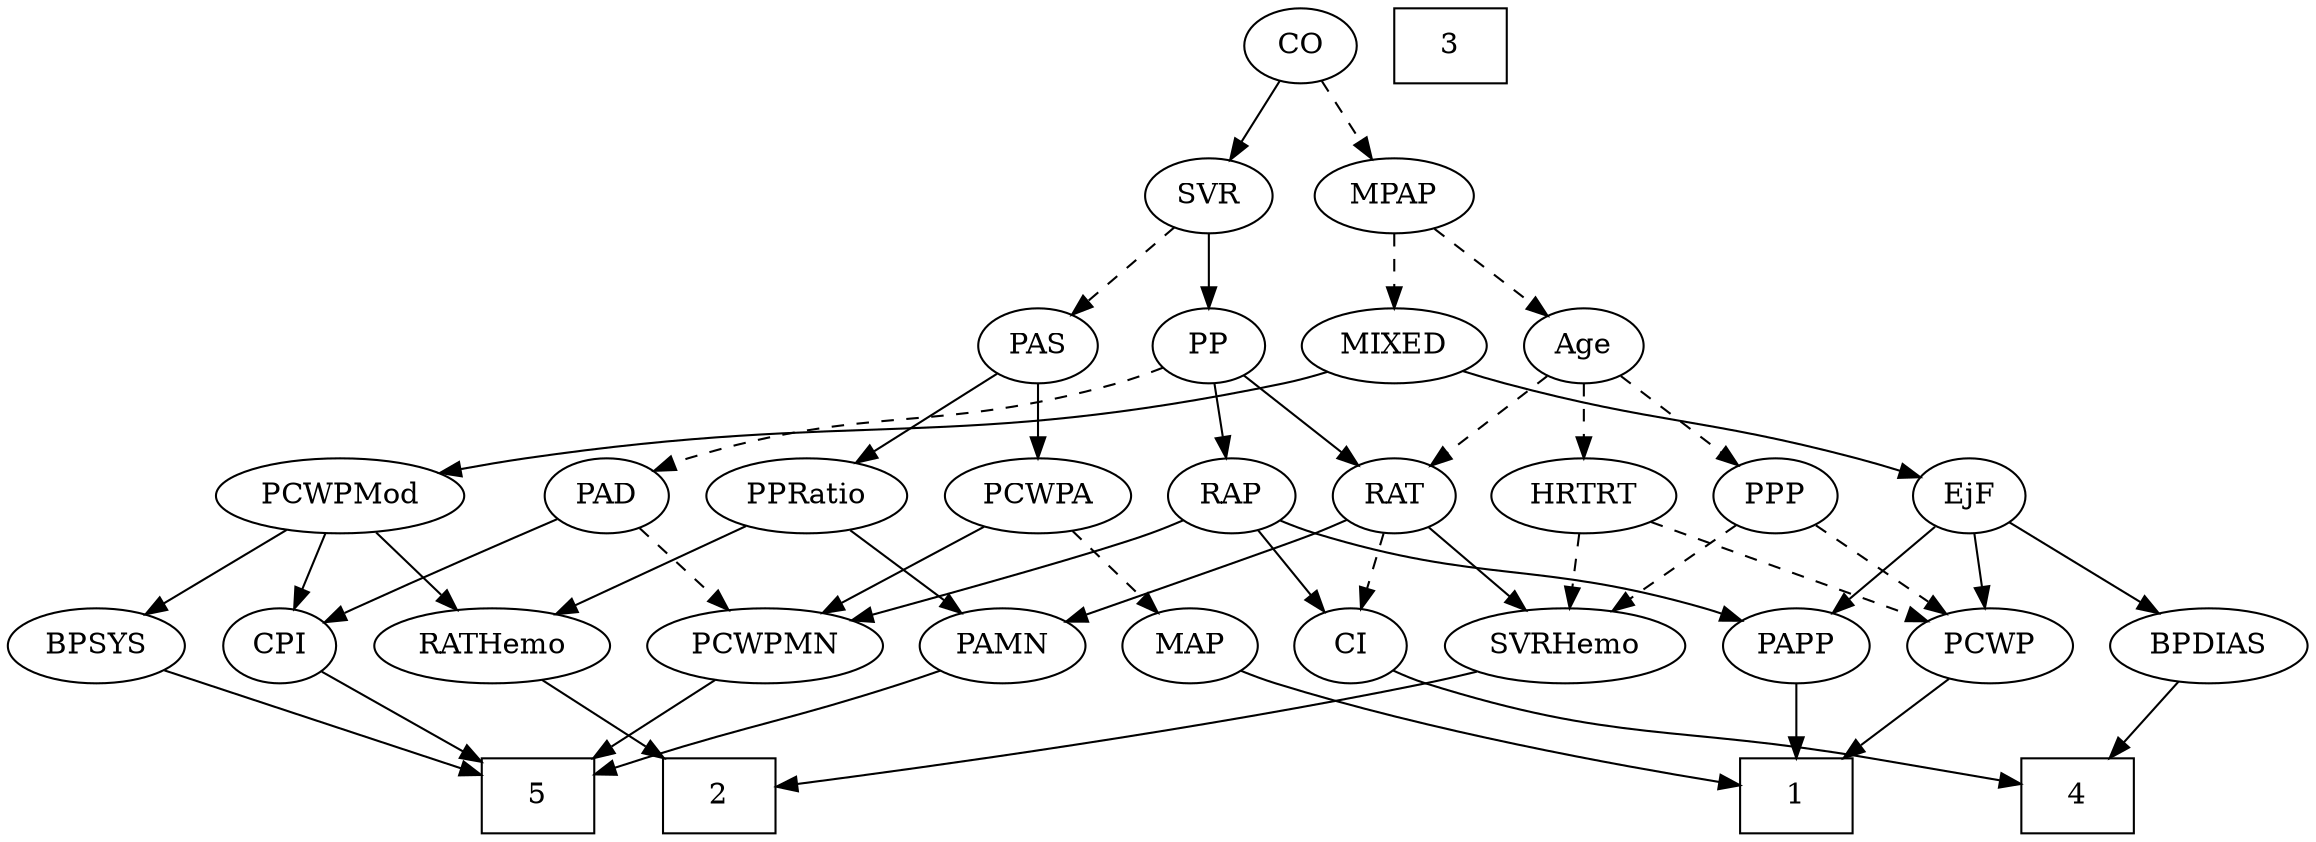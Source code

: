 strict digraph {
	graph [bb="0,0,1014.1,396"];
	node [label="\N"];
	1	[height=0.5,
		pos="557.05,18",
		shape=box,
		width=0.75];
	2	[height=0.5,
		pos="822.05,18",
		shape=box,
		width=0.75];
	3	[height=0.5,
		pos="714.05,378",
		shape=box,
		width=0.75];
	4	[height=0.5,
		pos="697.05,18",
		shape=box,
		width=0.75];
	5	[height=0.5,
		pos="187.05,18",
		shape=box,
		width=0.75];
	Age	[height=0.5,
		pos="812.05,234",
		width=0.75];
	RAT	[height=0.5,
		pos="571.05,162",
		width=0.75827];
	Age -> RAT	[pos="e,592.05,173.84 788.8,224.56 780.42,221.66 770.86,218.52 762.05,216 694.04,196.59 673.84,203.23 607.05,180 605.18,179.35 603.29,\
178.64 601.4,177.88",
		style=dashed];
	PPP	[height=0.5,
		pos="942.05,162",
		width=0.75];
	Age -> PPP	[pos="e,921.45,174.09 832.36,222.06 853.89,210.47 888.09,192.05 912.58,178.86",
		style=dashed];
	HRTRT	[height=0.5,
		pos="857.05,162",
		width=1.1013];
	Age -> HRTRT	[pos="e,846.25,179.8 822.26,217.12 827.74,208.59 834.62,197.89 840.81,188.25",
		style=dashed];
	EjF	[height=0.5,
		pos="753.05,162",
		width=0.75];
	BPDIAS	[height=0.5,
		pos="766.05,90",
		width=1.1735];
	EjF -> BPDIAS	[pos="e,762.84,108.28 756.19,144.05 757.62,136.35 759.35,127.03 760.96,118.36",
		style=solid];
	PCWP	[height=0.5,
		pos="979.05,90",
		width=0.97491];
	EjF -> PCWP	[pos="e,952.2,101.83 777.1,153.43 786.71,150.44 797.89,147.01 808.05,144 864.3,127.34 879.4,126.59 935.05,108 937.58,107.15 940.18,106.25 \
942.8,105.31",
		style=solid];
	PAPP	[height=0.5,
		pos="557.05,90",
		width=0.88464];
	EjF -> PAPP	[pos="e,581.65,101.52 729.63,152.62 721.82,149.85 713.07,146.77 705.05,144 657.62,127.62 645.03,125.62 598.05,108 595.79,107.16 593.48,\
106.26 591.16,105.35",
		style=solid];
	RAP	[height=0.5,
		pos="376.05,162",
		width=0.77632];
	PCWPMN	[height=0.5,
		pos="50.046,90",
		width=1.3902];
	RAP -> PCWPMN	[pos="e,86.686,102.33 354.91,150.08 349.82,147.79 344.32,145.59 339.05,144 239.99,114.12 210.07,130.37 109.05,108 104.95,107.09 100.71,\
106.06 96.485,104.97",
		style=solid];
	CI	[height=0.5,
		pos="390.05,90",
		width=0.75];
	RAP -> CI	[pos="e,386.59,108.28 379.43,144.05 380.98,136.35 382.84,127.03 384.57,118.36",
		style=solid];
	RAP -> PAPP	[pos="e,532.42,101.48 397.81,150.59 402.78,148.32 408.06,146.01 413.05,144 458.02,125.86 470.74,125.29 516.05,108 518.29,107.14 520.6,\
106.24 522.92,105.32",
		style=solid];
	MIXED	[height=0.5,
		pos="713.05,234",
		width=1.1193];
	MIXED -> EjF	[pos="e,743.91,178.99 722.53,216.41 727.38,207.92 733.38,197.41 738.78,187.96",
		style=solid];
	PCWPMod	[height=0.5,
		pos="474.05,162",
		width=1.4443];
	MIXED -> PCWPMod	[pos="e,512.3,174.2 680.31,223.41 639.38,211.42 568.96,190.8 521.95,177.03",
		style=solid];
	MPAP	[height=0.5,
		pos="713.05,306",
		width=0.97491];
	MPAP -> Age	[pos="e,794.04,247.73 733.08,290.83 748.28,280.08 769.32,265.21 785.86,253.52",
		style=dashed];
	MPAP -> MIXED	[pos="e,713.05,252.1 713.05,287.7 713.05,279.98 713.05,270.71 713.05,262.11",
		style=dashed];
	BPSYS	[height=0.5,
		pos="228.05,90",
		width=1.0471];
	BPSYS -> 5	[pos="e,197.26,36.447 218.33,72.411 213.57,64.285 207.73,54.307 202.38,45.184",
		style=solid];
	PAD	[height=0.5,
		pos="145.05,162",
		width=0.79437];
	CPI	[height=0.5,
		pos="145.05,90",
		width=0.75];
	PAD -> CPI	[pos="e,145.05,108.1 145.05,143.7 145.05,135.98 145.05,126.71 145.05,118.11",
		style=solid];
	PAD -> PCWPMN	[pos="e,71.151,106.55 127.18,147.83 113.75,137.94 95.073,124.18 79.458,112.67",
		style=dashed];
	CO	[height=0.5,
		pos="642.05,378",
		width=0.75];
	CO -> MPAP	[pos="e,697.37,322.46 656.76,362.5 666.39,353 679.19,340.38 690.14,329.58",
		style=dashed];
	SVR	[height=0.5,
		pos="600.05,306",
		width=0.77632];
	CO -> SVR	[pos="e,609.83,323.31 632.52,361.12 627.38,352.56 620.92,341.8 615.12,332.13",
		style=solid];
	PAS	[height=0.5,
		pos="600.05,234",
		width=0.75];
	PCWPA	[height=0.5,
		pos="288.05,162",
		width=1.1555];
	PAS -> PCWPA	[pos="e,319.15,174.03 574.45,228.21 517.89,217.57 383.72,191.93 339.05,180 335.7,179.11 332.25,178.11 328.8,177.07",
		style=solid];
	PPRatio	[height=0.5,
		pos="656.05,162",
		width=1.1013];
	PAS -> PPRatio	[pos="e,643.14,179.13 612.2,217.81 619.41,208.8 628.7,197.18 636.88,186.95",
		style=solid];
	PAMN	[height=0.5,
		pos="471.05,90",
		width=1.011];
	PAMN -> 5	[pos="e,214.25,23.72 443.65,77.94 437.89,75.814 431.81,73.718 426.05,72 355.8,51.061 271.74,34.281 224.35,25.559",
		style=solid];
	RATHemo	[height=0.5,
		pos="656.05,90",
		width=1.3721];
	RATHemo -> 2	[pos="e,794.81,30.484 687.27,75.834 715.11,64.092 755.9,46.891 785.31,34.491",
		style=solid];
	CPI -> 5	[pos="e,176.67,36.292 154.58,73.116 159.56,64.801 165.8,54.41 171.47,44.963",
		style=solid];
	RAT -> PAMN	[pos="e,491.33,105.2 552.7,148.16 537.92,137.81 516.85,123.06 499.82,111.14",
		style=solid];
	SVRHemo	[height=0.5,
		pos="876.05,90",
		width=1.3902];
	RAT -> SVRHemo	[pos="e,839.07,102.33 591.6,150.12 596.55,147.83 601.9,145.62 607.05,144 697.36,115.52 724.74,129.14 817.05,108 821.08,107.08 825.24,106.04 \
829.41,104.95",
		style=solid];
	RAT -> CI	[pos="e,411.18,101.5 549.92,150.5 545.08,148.24 539.92,145.95 535.05,144 487.67,125.07 473.42,126.93 426.05,108 424.22,107.27 422.35,106.49 \
420.47,105.68",
		style=dashed];
	SVR -> PAS	[pos="e,600.05,252.1 600.05,287.7 600.05,279.98 600.05,270.71 600.05,262.11",
		style=dashed];
	PP	[height=0.5,
		pos="473.05,234",
		width=0.75];
	SVR -> PP	[pos="e,493.3,246.17 579.36,293.6 558.39,282.04 525.75,264.05 502.17,251.05",
		style=solid];
	PCWPMod -> BPSYS	[pos="e,256.6,102.06 435.02,150.01 427.73,147.99 420.16,145.91 413.05,144 351.42,127.43 334.94,127.09 274.05,108 271.47,107.19 268.82,\
106.32 266.17,105.42",
		style=solid];
	PCWPMod -> RATHemo	[pos="e,623.18,103.64 507.43,148.16 537.28,136.68 581.19,119.79 613.54,107.35",
		style=solid];
	PCWPMod -> CPI	[pos="e,165.58,101.93 435.82,149.6 428.31,147.58 420.46,145.6 413.05,144 311.06,121.96 280.81,138.59 181.05,108 179.11,107.41 177.15,106.73 \
175.19,105.99",
		style=solid];
	PCWPA -> PCWPMN	[pos="e,87.474,102.01 254.7,151.19 213.7,139.13 143.84,118.59 97.318,104.9",
		style=solid];
	MAP	[height=0.5,
		pos="314.05,90",
		width=0.84854];
	PCWPA -> MAP	[pos="e,307.81,107.79 294.34,144.05 297.31,136.06 300.92,126.33 304.24,117.4",
		style=dashed];
	PCWPMN -> 5	[pos="e,159.83,32.906 77.77,74.834 98.798,64.09 127.89,49.227 150.76,37.538",
		style=solid];
	SVRHemo -> 2	[pos="e,835.5,36.447 863.25,72.411 856.85,64.115 848.96,53.891 841.81,44.615",
		style=solid];
	BPDIAS -> 4	[pos="e,714.09,36.292 750.39,73.116 741.77,64.373 730.89,53.334 721.21,43.51",
		style=solid];
	MAP -> 1	[pos="e,529.75,24.789 337.51,78.35 342.89,76.101 348.62,73.851 354.05,72 410.94,52.601 478.83,36.19 519.9,26.974",
		style=solid];
	PP -> RAP	[pos="e,394.05,175.99 455.25,220.16 440.44,209.47 419.14,194.1 402.36,181.99",
		style=solid];
	PP -> PAD	[pos="e,171.63,168.67 447.58,227.57 389.86,215.25 248.88,185.16 181.75,170.83",
		style=dashed];
	PP -> RAT	[pos="e,553.18,175.76 491.02,220.16 506.08,209.41 527.78,193.91 544.78,181.76",
		style=solid];
	PPP -> SVRHemo	[pos="e,891.41,107.29 928.05,146.15 919.49,137.07 908.33,125.24 898.55,114.87",
		style=dashed];
	PPP -> PCWP	[pos="e,970.25,107.63 950.63,144.76 955.05,136.4 960.54,126.02 965.51,116.61",
		style=dashed];
	PPRatio -> PAMN	[pos="e,499.18,101.65 626.32,149.75 594.44,137.69 543.71,118.49 508.97,105.35",
		style=solid];
	PPRatio -> RATHemo	[pos="e,656.05,108.1 656.05,143.7 656.05,135.98 656.05,126.71 656.05,118.11",
		style=solid];
	PCWP -> 1	[pos="e,584.38,23.709 952.85,77.711 947.07,75.549 940.92,73.497 935.05,72 816.03,41.652 782.56,53.909 661.05,36 638.85,32.729 614.06,28.691 \
594.25,25.371",
		style=solid];
	CI -> 4	[pos="e,669.91,23.426 410.63,78.211 415.58,75.916 420.92,73.681 426.05,72 469.08,57.873 596.26,35.721 659.9,25.091",
		style=solid];
	PAPP -> 1	[pos="e,557.05,36.104 557.05,71.697 557.05,63.983 557.05,54.712 557.05,46.112",
		style=solid];
	HRTRT -> SVRHemo	[pos="e,871.36,108.28 861.64,144.05 863.76,136.26 866.32,126.82 868.7,118.08",
		style=dashed];
	HRTRT -> PCWP	[pos="e,956.42,103.98 880.57,147.5 899.63,136.57 926.66,121.06 947.58,109.05",
		style=dashed];
}
